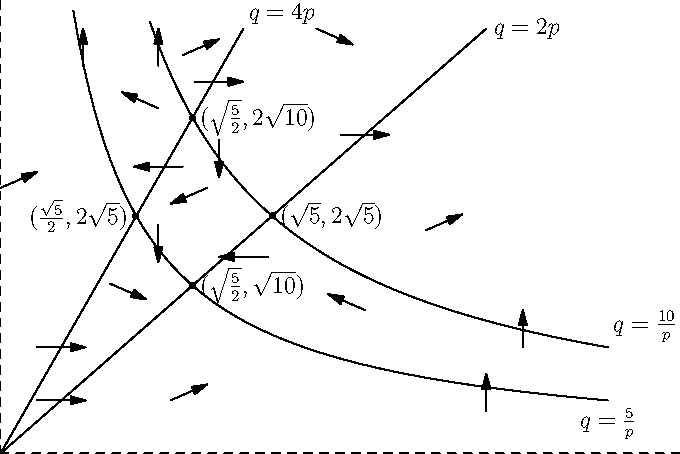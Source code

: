 size(12cm,8cm,IgnoreAspect);
import graph;
xaxis(dashed);
yaxis(dashed);

real f1(real x) {return 5/x;}
draw(graph(f1,0.6,5));

real f2(real x) {return 10/x;}
draw(graph(f2,1.23,5));

real f3(real x) {return 4*x;}
draw(graph(f3,0,2));

real f4(real x) {return 2*x;}
draw(graph(f4,0,4));

label("$q=2p$",(4,8),E);
label("$q=4p$",(2,8),NE);
label("$q=\frac{5}{p}$",(5,1),S);
label("$q=\frac{10}{p}$",(5,2),NE);

dot((2.24,4.48));
label("$(\sqrt{5},2\sqrt{5})$",(2.24,4.48),E);

dot((1.58,3.16));
label("$(\sqrt{\frac{5}{2}},\sqrt{10})$",(1.58,3.16),E);

dot((1.58,6.32));
label("$(\sqrt{\frac{5}{2}},2\sqrt{10})$",(1.58,6.32),E);

dot((1.11,4.47));
label("$(\frac{\sqrt{5}}{2},2\sqrt{5})$",(1.11,4.47),W);

draw((1.4,1)--(1.7,1.3),Arrow);
draw((0.9,3.2)--(1.2,2.9),Arrow);
draw((0,5)--(0.3,5.3),Arrow);
draw((1.3,6.5)--(1,6.8),Arrow);
draw((1.7,5)--(1.4,4.7),Arrow);
draw((3,2.7)--(2.7,3),Arrow);
draw((3.5,4.2)--(3.8,4.5),Arrow);
draw((2.6,8)--(2.9,7.7),Arrow);
draw((1.5,7.5)--(1.8,7.8),Arrow);

draw((0.3,1)--(0.7,1),Arrow);
draw((0.3,2)--(0.7,2),Arrow);
draw((2.2,3.7)--(1.8,3.7),Arrow);
draw((1.5,5.4)--(1.1,5.4),Arrow);
draw((2.8,6)--(3.2,6),Arrow);
draw((1.6,7)--(2,7),Arrow);

draw((4,0.8)--(4,1.5),Arrow);
draw((4.3,2)--(4.3,2.7),Arrow);
draw((1.3,4.3)--(1.3,3.6),Arrow);
draw((1.8,5.9)--(1.8,5.2),Arrow);
draw((1.3,7.3)--(1.3,8),Arrow);
draw((0.68,7.3)--(0.68,8),Arrow);

